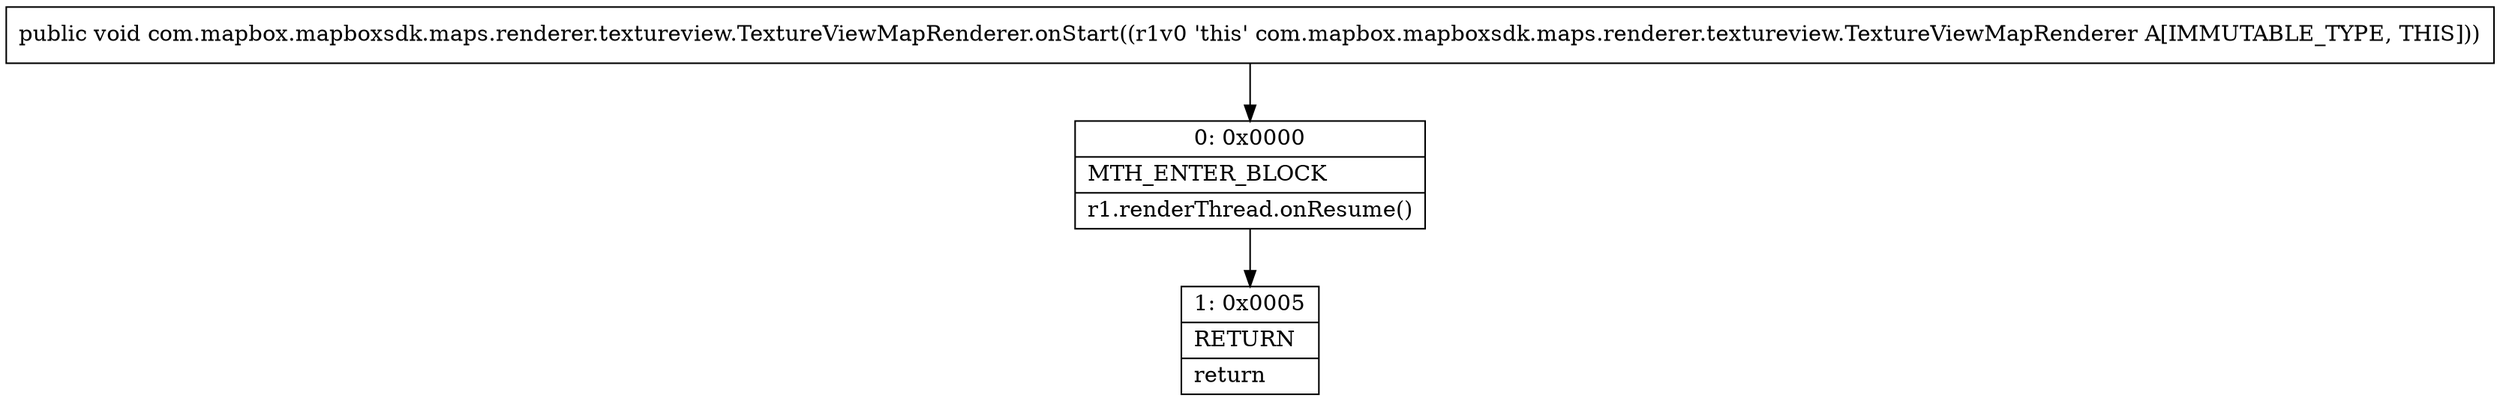 digraph "CFG forcom.mapbox.mapboxsdk.maps.renderer.textureview.TextureViewMapRenderer.onStart()V" {
Node_0 [shape=record,label="{0\:\ 0x0000|MTH_ENTER_BLOCK\l|r1.renderThread.onResume()\l}"];
Node_1 [shape=record,label="{1\:\ 0x0005|RETURN\l|return\l}"];
MethodNode[shape=record,label="{public void com.mapbox.mapboxsdk.maps.renderer.textureview.TextureViewMapRenderer.onStart((r1v0 'this' com.mapbox.mapboxsdk.maps.renderer.textureview.TextureViewMapRenderer A[IMMUTABLE_TYPE, THIS])) }"];
MethodNode -> Node_0;
Node_0 -> Node_1;
}

